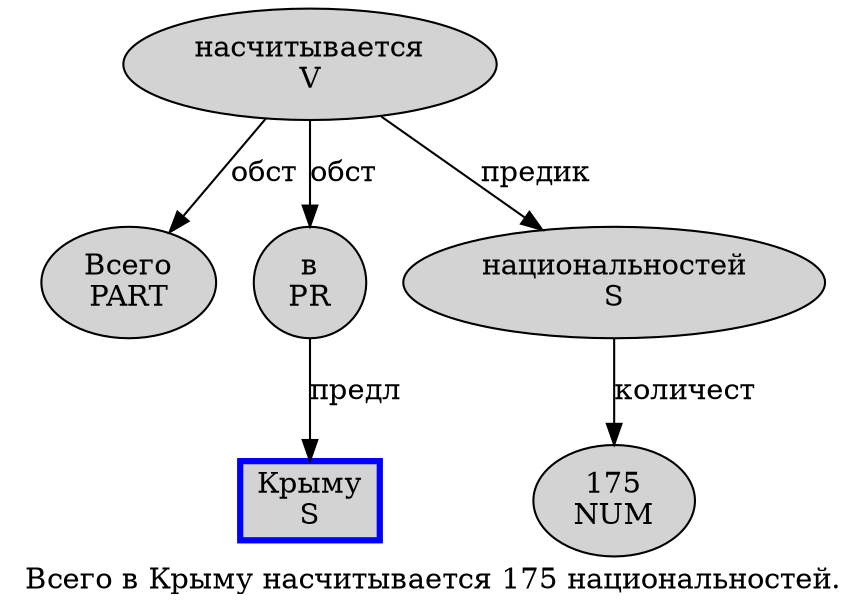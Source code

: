 digraph SENTENCE_349 {
	graph [label="Всего в Крыму насчитывается 175 национальностей."]
	node [style=filled]
		0 [label="Всего
PART" color="" fillcolor=lightgray penwidth=1 shape=ellipse]
		1 [label="в
PR" color="" fillcolor=lightgray penwidth=1 shape=ellipse]
		2 [label="Крыму
S" color=blue fillcolor=lightgray penwidth=3 shape=box]
		3 [label="насчитывается
V" color="" fillcolor=lightgray penwidth=1 shape=ellipse]
		4 [label="175
NUM" color="" fillcolor=lightgray penwidth=1 shape=ellipse]
		5 [label="национальностей
S" color="" fillcolor=lightgray penwidth=1 shape=ellipse]
			5 -> 4 [label="количест"]
			1 -> 2 [label="предл"]
			3 -> 0 [label="обст"]
			3 -> 1 [label="обст"]
			3 -> 5 [label="предик"]
}